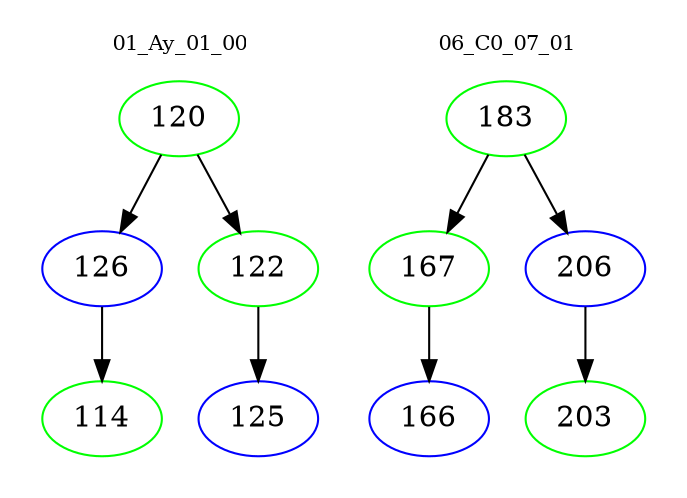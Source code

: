 digraph{
subgraph cluster_0 {
color = white
label = "01_Ay_01_00";
fontsize=10;
T0_120 [label="120", color="green"]
T0_120 -> T0_126 [color="black"]
T0_126 [label="126", color="blue"]
T0_126 -> T0_114 [color="black"]
T0_114 [label="114", color="green"]
T0_120 -> T0_122 [color="black"]
T0_122 [label="122", color="green"]
T0_122 -> T0_125 [color="black"]
T0_125 [label="125", color="blue"]
}
subgraph cluster_1 {
color = white
label = "06_C0_07_01";
fontsize=10;
T1_183 [label="183", color="green"]
T1_183 -> T1_167 [color="black"]
T1_167 [label="167", color="green"]
T1_167 -> T1_166 [color="black"]
T1_166 [label="166", color="blue"]
T1_183 -> T1_206 [color="black"]
T1_206 [label="206", color="blue"]
T1_206 -> T1_203 [color="black"]
T1_203 [label="203", color="green"]
}
}
